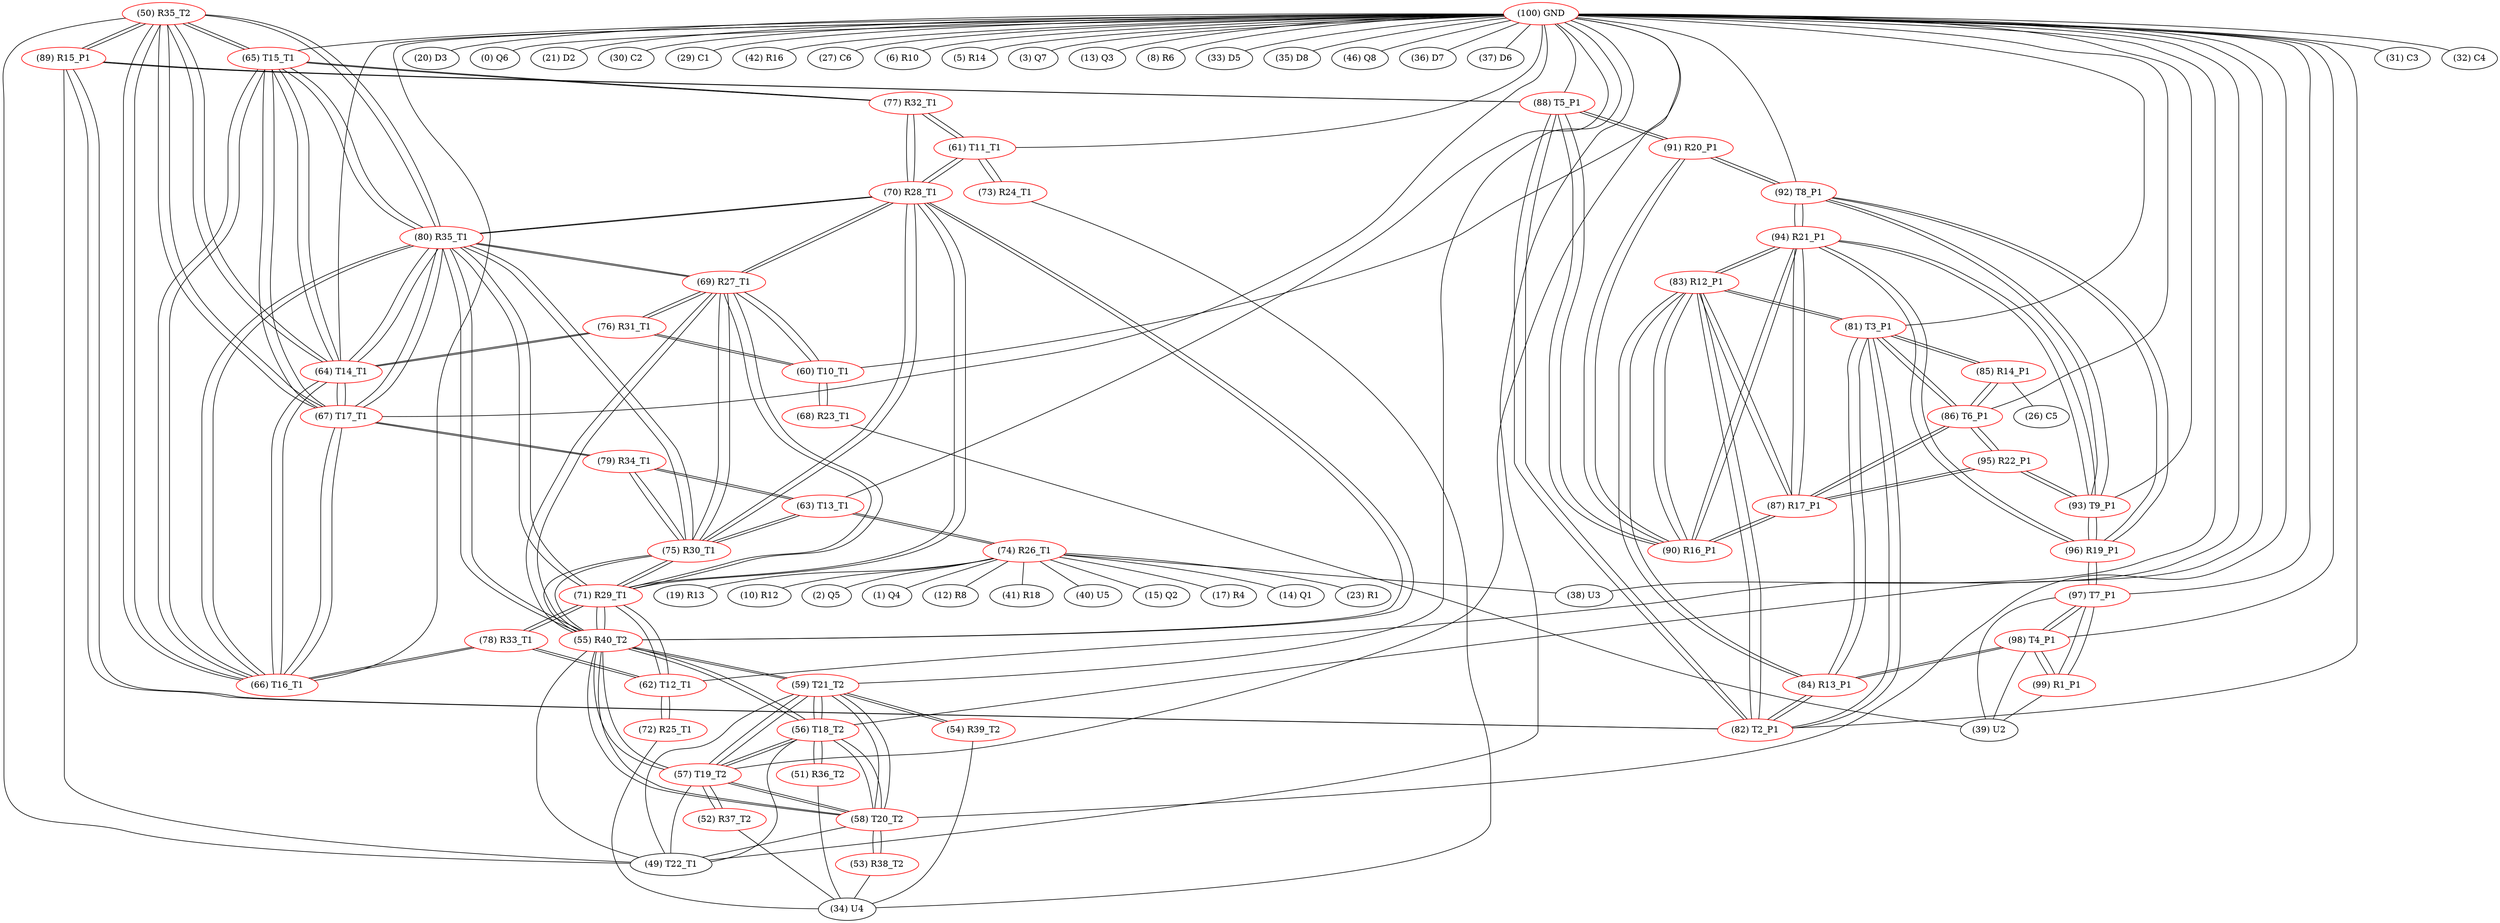 graph {
	50 [label="(50) R35_T2" color=red]
	65 [label="(65) T15_T1"]
	66 [label="(66) T16_T1"]
	64 [label="(64) T14_T1"]
	67 [label="(67) T17_T1"]
	80 [label="(80) R35_T1"]
	89 [label="(89) R15_P1"]
	49 [label="(49) T22_T1"]
	51 [label="(51) R36_T2" color=red]
	34 [label="(34) U4"]
	56 [label="(56) T18_T2"]
	52 [label="(52) R37_T2" color=red]
	34 [label="(34) U4"]
	57 [label="(57) T19_T2"]
	53 [label="(53) R38_T2" color=red]
	34 [label="(34) U4"]
	58 [label="(58) T20_T2"]
	54 [label="(54) R39_T2" color=red]
	34 [label="(34) U4"]
	59 [label="(59) T21_T2"]
	55 [label="(55) R40_T2" color=red]
	57 [label="(57) T19_T2"]
	58 [label="(58) T20_T2"]
	59 [label="(59) T21_T2"]
	49 [label="(49) T22_T1"]
	56 [label="(56) T18_T2"]
	71 [label="(71) R29_T1"]
	70 [label="(70) R28_T1"]
	75 [label="(75) R30_T1"]
	69 [label="(69) R27_T1"]
	80 [label="(80) R35_T1"]
	56 [label="(56) T18_T2" color=red]
	57 [label="(57) T19_T2"]
	58 [label="(58) T20_T2"]
	59 [label="(59) T21_T2"]
	49 [label="(49) T22_T1"]
	55 [label="(55) R40_T2"]
	51 [label="(51) R36_T2"]
	57 [label="(57) T19_T2" color=red]
	58 [label="(58) T20_T2"]
	59 [label="(59) T21_T2"]
	49 [label="(49) T22_T1"]
	56 [label="(56) T18_T2"]
	55 [label="(55) R40_T2"]
	52 [label="(52) R37_T2"]
	58 [label="(58) T20_T2" color=red]
	57 [label="(57) T19_T2"]
	59 [label="(59) T21_T2"]
	49 [label="(49) T22_T1"]
	56 [label="(56) T18_T2"]
	55 [label="(55) R40_T2"]
	53 [label="(53) R38_T2"]
	59 [label="(59) T21_T2" color=red]
	57 [label="(57) T19_T2"]
	58 [label="(58) T20_T2"]
	49 [label="(49) T22_T1"]
	56 [label="(56) T18_T2"]
	55 [label="(55) R40_T2"]
	54 [label="(54) R39_T2"]
	60 [label="(60) T10_T1" color=red]
	68 [label="(68) R23_T1"]
	69 [label="(69) R27_T1"]
	76 [label="(76) R31_T1"]
	61 [label="(61) T11_T1" color=red]
	73 [label="(73) R24_T1"]
	77 [label="(77) R32_T1"]
	70 [label="(70) R28_T1"]
	62 [label="(62) T12_T1" color=red]
	78 [label="(78) R33_T1"]
	71 [label="(71) R29_T1"]
	72 [label="(72) R25_T1"]
	63 [label="(63) T13_T1" color=red]
	75 [label="(75) R30_T1"]
	79 [label="(79) R34_T1"]
	74 [label="(74) R26_T1"]
	64 [label="(64) T14_T1" color=red]
	65 [label="(65) T15_T1"]
	66 [label="(66) T16_T1"]
	67 [label="(67) T17_T1"]
	50 [label="(50) R35_T2"]
	80 [label="(80) R35_T1"]
	76 [label="(76) R31_T1"]
	65 [label="(65) T15_T1" color=red]
	66 [label="(66) T16_T1"]
	64 [label="(64) T14_T1"]
	67 [label="(67) T17_T1"]
	50 [label="(50) R35_T2"]
	80 [label="(80) R35_T1"]
	77 [label="(77) R32_T1"]
	66 [label="(66) T16_T1" color=red]
	65 [label="(65) T15_T1"]
	64 [label="(64) T14_T1"]
	67 [label="(67) T17_T1"]
	50 [label="(50) R35_T2"]
	80 [label="(80) R35_T1"]
	78 [label="(78) R33_T1"]
	67 [label="(67) T17_T1" color=red]
	65 [label="(65) T15_T1"]
	66 [label="(66) T16_T1"]
	64 [label="(64) T14_T1"]
	50 [label="(50) R35_T2"]
	80 [label="(80) R35_T1"]
	79 [label="(79) R34_T1"]
	68 [label="(68) R23_T1" color=red]
	39 [label="(39) U2"]
	60 [label="(60) T10_T1"]
	69 [label="(69) R27_T1" color=red]
	55 [label="(55) R40_T2"]
	71 [label="(71) R29_T1"]
	70 [label="(70) R28_T1"]
	75 [label="(75) R30_T1"]
	80 [label="(80) R35_T1"]
	60 [label="(60) T10_T1"]
	76 [label="(76) R31_T1"]
	70 [label="(70) R28_T1" color=red]
	55 [label="(55) R40_T2"]
	71 [label="(71) R29_T1"]
	75 [label="(75) R30_T1"]
	69 [label="(69) R27_T1"]
	80 [label="(80) R35_T1"]
	77 [label="(77) R32_T1"]
	61 [label="(61) T11_T1"]
	71 [label="(71) R29_T1" color=red]
	55 [label="(55) R40_T2"]
	70 [label="(70) R28_T1"]
	75 [label="(75) R30_T1"]
	69 [label="(69) R27_T1"]
	80 [label="(80) R35_T1"]
	78 [label="(78) R33_T1"]
	62 [label="(62) T12_T1"]
	72 [label="(72) R25_T1" color=red]
	34 [label="(34) U4"]
	62 [label="(62) T12_T1"]
	73 [label="(73) R24_T1" color=red]
	34 [label="(34) U4"]
	61 [label="(61) T11_T1"]
	74 [label="(74) R26_T1" color=red]
	2 [label="(2) Q5"]
	1 [label="(1) Q4"]
	12 [label="(12) R8"]
	41 [label="(41) R18"]
	40 [label="(40) U5"]
	38 [label="(38) U3"]
	15 [label="(15) Q2"]
	17 [label="(17) R4"]
	14 [label="(14) Q1"]
	23 [label="(23) R1"]
	19 [label="(19) R13"]
	10 [label="(10) R12"]
	63 [label="(63) T13_T1"]
	75 [label="(75) R30_T1" color=red]
	55 [label="(55) R40_T2"]
	71 [label="(71) R29_T1"]
	70 [label="(70) R28_T1"]
	69 [label="(69) R27_T1"]
	80 [label="(80) R35_T1"]
	79 [label="(79) R34_T1"]
	63 [label="(63) T13_T1"]
	76 [label="(76) R31_T1" color=red]
	69 [label="(69) R27_T1"]
	60 [label="(60) T10_T1"]
	64 [label="(64) T14_T1"]
	77 [label="(77) R32_T1" color=red]
	65 [label="(65) T15_T1"]
	61 [label="(61) T11_T1"]
	70 [label="(70) R28_T1"]
	78 [label="(78) R33_T1" color=red]
	66 [label="(66) T16_T1"]
	62 [label="(62) T12_T1"]
	71 [label="(71) R29_T1"]
	79 [label="(79) R34_T1" color=red]
	67 [label="(67) T17_T1"]
	75 [label="(75) R30_T1"]
	63 [label="(63) T13_T1"]
	80 [label="(80) R35_T1" color=red]
	65 [label="(65) T15_T1"]
	66 [label="(66) T16_T1"]
	64 [label="(64) T14_T1"]
	67 [label="(67) T17_T1"]
	50 [label="(50) R35_T2"]
	55 [label="(55) R40_T2"]
	71 [label="(71) R29_T1"]
	70 [label="(70) R28_T1"]
	75 [label="(75) R30_T1"]
	69 [label="(69) R27_T1"]
	81 [label="(81) T3_P1" color=red]
	85 [label="(85) R14_P1"]
	86 [label="(86) T6_P1"]
	84 [label="(84) R13_P1"]
	83 [label="(83) R12_P1"]
	82 [label="(82) T2_P1"]
	82 [label="(82) T2_P1" color=red]
	84 [label="(84) R13_P1"]
	81 [label="(81) T3_P1"]
	83 [label="(83) R12_P1"]
	88 [label="(88) T5_P1"]
	89 [label="(89) R15_P1"]
	83 [label="(83) R12_P1" color=red]
	94 [label="(94) R21_P1"]
	90 [label="(90) R16_P1"]
	87 [label="(87) R17_P1"]
	84 [label="(84) R13_P1"]
	81 [label="(81) T3_P1"]
	82 [label="(82) T2_P1"]
	84 [label="(84) R13_P1" color=red]
	98 [label="(98) T4_P1"]
	81 [label="(81) T3_P1"]
	83 [label="(83) R12_P1"]
	82 [label="(82) T2_P1"]
	85 [label="(85) R14_P1" color=red]
	26 [label="(26) C5"]
	81 [label="(81) T3_P1"]
	86 [label="(86) T6_P1"]
	86 [label="(86) T6_P1" color=red]
	85 [label="(85) R14_P1"]
	81 [label="(81) T3_P1"]
	95 [label="(95) R22_P1"]
	87 [label="(87) R17_P1"]
	87 [label="(87) R17_P1" color=red]
	94 [label="(94) R21_P1"]
	90 [label="(90) R16_P1"]
	83 [label="(83) R12_P1"]
	95 [label="(95) R22_P1"]
	86 [label="(86) T6_P1"]
	88 [label="(88) T5_P1" color=red]
	82 [label="(82) T2_P1"]
	89 [label="(89) R15_P1"]
	90 [label="(90) R16_P1"]
	91 [label="(91) R20_P1"]
	89 [label="(89) R15_P1" color=red]
	49 [label="(49) T22_T1"]
	50 [label="(50) R35_T2"]
	82 [label="(82) T2_P1"]
	88 [label="(88) T5_P1"]
	90 [label="(90) R16_P1" color=red]
	94 [label="(94) R21_P1"]
	83 [label="(83) R12_P1"]
	87 [label="(87) R17_P1"]
	88 [label="(88) T5_P1"]
	91 [label="(91) R20_P1"]
	91 [label="(91) R20_P1" color=red]
	92 [label="(92) T8_P1"]
	90 [label="(90) R16_P1"]
	88 [label="(88) T5_P1"]
	92 [label="(92) T8_P1" color=red]
	93 [label="(93) T9_P1"]
	94 [label="(94) R21_P1"]
	96 [label="(96) R19_P1"]
	91 [label="(91) R20_P1"]
	93 [label="(93) T9_P1" color=red]
	95 [label="(95) R22_P1"]
	94 [label="(94) R21_P1"]
	92 [label="(92) T8_P1"]
	96 [label="(96) R19_P1"]
	94 [label="(94) R21_P1" color=red]
	90 [label="(90) R16_P1"]
	83 [label="(83) R12_P1"]
	87 [label="(87) R17_P1"]
	93 [label="(93) T9_P1"]
	92 [label="(92) T8_P1"]
	96 [label="(96) R19_P1"]
	95 [label="(95) R22_P1" color=red]
	93 [label="(93) T9_P1"]
	86 [label="(86) T6_P1"]
	87 [label="(87) R17_P1"]
	96 [label="(96) R19_P1" color=red]
	93 [label="(93) T9_P1"]
	94 [label="(94) R21_P1"]
	92 [label="(92) T8_P1"]
	97 [label="(97) T7_P1"]
	97 [label="(97) T7_P1" color=red]
	99 [label="(99) R1_P1"]
	98 [label="(98) T4_P1"]
	39 [label="(39) U2"]
	96 [label="(96) R19_P1"]
	98 [label="(98) T4_P1" color=red]
	84 [label="(84) R13_P1"]
	99 [label="(99) R1_P1"]
	97 [label="(97) T7_P1"]
	39 [label="(39) U2"]
	99 [label="(99) R1_P1" color=red]
	98 [label="(98) T4_P1"]
	97 [label="(97) T7_P1"]
	39 [label="(39) U2"]
	100 [label="(100) GND" color=red]
	31 [label="(31) C3"]
	32 [label="(32) C4"]
	20 [label="(20) D3"]
	0 [label="(0) Q6"]
	21 [label="(21) D2"]
	30 [label="(30) C2"]
	38 [label="(38) U3"]
	29 [label="(29) C1"]
	42 [label="(42) R16"]
	27 [label="(27) C6"]
	6 [label="(6) R10"]
	5 [label="(5) R14"]
	3 [label="(3) Q7"]
	13 [label="(13) Q3"]
	8 [label="(8) R6"]
	33 [label="(33) D5"]
	35 [label="(35) D8"]
	46 [label="(46) Q8"]
	36 [label="(36) D7"]
	37 [label="(37) D6"]
	63 [label="(63) T13_T1"]
	56 [label="(56) T18_T2"]
	57 [label="(57) T19_T2"]
	62 [label="(62) T12_T1"]
	65 [label="(65) T15_T1"]
	64 [label="(64) T14_T1"]
	58 [label="(58) T20_T2"]
	59 [label="(59) T21_T2"]
	61 [label="(61) T11_T1"]
	60 [label="(60) T10_T1"]
	49 [label="(49) T22_T1"]
	66 [label="(66) T16_T1"]
	67 [label="(67) T17_T1"]
	81 [label="(81) T3_P1"]
	98 [label="(98) T4_P1"]
	97 [label="(97) T7_P1"]
	88 [label="(88) T5_P1"]
	93 [label="(93) T9_P1"]
	92 [label="(92) T8_P1"]
	86 [label="(86) T6_P1"]
	82 [label="(82) T2_P1"]
	50 -- 65
	50 -- 66
	50 -- 64
	50 -- 67
	50 -- 80
	50 -- 89
	50 -- 49
	51 -- 34
	51 -- 56
	52 -- 34
	52 -- 57
	53 -- 34
	53 -- 58
	54 -- 34
	54 -- 59
	55 -- 57
	55 -- 58
	55 -- 59
	55 -- 49
	55 -- 56
	55 -- 71
	55 -- 70
	55 -- 75
	55 -- 69
	55 -- 80
	56 -- 57
	56 -- 58
	56 -- 59
	56 -- 49
	56 -- 55
	56 -- 51
	57 -- 58
	57 -- 59
	57 -- 49
	57 -- 56
	57 -- 55
	57 -- 52
	58 -- 57
	58 -- 59
	58 -- 49
	58 -- 56
	58 -- 55
	58 -- 53
	59 -- 57
	59 -- 58
	59 -- 49
	59 -- 56
	59 -- 55
	59 -- 54
	60 -- 68
	60 -- 69
	60 -- 76
	61 -- 73
	61 -- 77
	61 -- 70
	62 -- 78
	62 -- 71
	62 -- 72
	63 -- 75
	63 -- 79
	63 -- 74
	64 -- 65
	64 -- 66
	64 -- 67
	64 -- 50
	64 -- 80
	64 -- 76
	65 -- 66
	65 -- 64
	65 -- 67
	65 -- 50
	65 -- 80
	65 -- 77
	66 -- 65
	66 -- 64
	66 -- 67
	66 -- 50
	66 -- 80
	66 -- 78
	67 -- 65
	67 -- 66
	67 -- 64
	67 -- 50
	67 -- 80
	67 -- 79
	68 -- 39
	68 -- 60
	69 -- 55
	69 -- 71
	69 -- 70
	69 -- 75
	69 -- 80
	69 -- 60
	69 -- 76
	70 -- 55
	70 -- 71
	70 -- 75
	70 -- 69
	70 -- 80
	70 -- 77
	70 -- 61
	71 -- 55
	71 -- 70
	71 -- 75
	71 -- 69
	71 -- 80
	71 -- 78
	71 -- 62
	72 -- 34
	72 -- 62
	73 -- 34
	73 -- 61
	74 -- 2
	74 -- 1
	74 -- 12
	74 -- 41
	74 -- 40
	74 -- 38
	74 -- 15
	74 -- 17
	74 -- 14
	74 -- 23
	74 -- 19
	74 -- 10
	74 -- 63
	75 -- 55
	75 -- 71
	75 -- 70
	75 -- 69
	75 -- 80
	75 -- 79
	75 -- 63
	76 -- 69
	76 -- 60
	76 -- 64
	77 -- 65
	77 -- 61
	77 -- 70
	78 -- 66
	78 -- 62
	78 -- 71
	79 -- 67
	79 -- 75
	79 -- 63
	80 -- 65
	80 -- 66
	80 -- 64
	80 -- 67
	80 -- 50
	80 -- 55
	80 -- 71
	80 -- 70
	80 -- 75
	80 -- 69
	81 -- 85
	81 -- 86
	81 -- 84
	81 -- 83
	81 -- 82
	82 -- 84
	82 -- 81
	82 -- 83
	82 -- 88
	82 -- 89
	83 -- 94
	83 -- 90
	83 -- 87
	83 -- 84
	83 -- 81
	83 -- 82
	84 -- 98
	84 -- 81
	84 -- 83
	84 -- 82
	85 -- 26
	85 -- 81
	85 -- 86
	86 -- 85
	86 -- 81
	86 -- 95
	86 -- 87
	87 -- 94
	87 -- 90
	87 -- 83
	87 -- 95
	87 -- 86
	88 -- 82
	88 -- 89
	88 -- 90
	88 -- 91
	89 -- 49
	89 -- 50
	89 -- 82
	89 -- 88
	90 -- 94
	90 -- 83
	90 -- 87
	90 -- 88
	90 -- 91
	91 -- 92
	91 -- 90
	91 -- 88
	92 -- 93
	92 -- 94
	92 -- 96
	92 -- 91
	93 -- 95
	93 -- 94
	93 -- 92
	93 -- 96
	94 -- 90
	94 -- 83
	94 -- 87
	94 -- 93
	94 -- 92
	94 -- 96
	95 -- 93
	95 -- 86
	95 -- 87
	96 -- 93
	96 -- 94
	96 -- 92
	96 -- 97
	97 -- 99
	97 -- 98
	97 -- 39
	97 -- 96
	98 -- 84
	98 -- 99
	98 -- 97
	98 -- 39
	99 -- 98
	99 -- 97
	99 -- 39
	100 -- 31
	100 -- 32
	100 -- 20
	100 -- 0
	100 -- 21
	100 -- 30
	100 -- 38
	100 -- 29
	100 -- 42
	100 -- 27
	100 -- 6
	100 -- 5
	100 -- 3
	100 -- 13
	100 -- 8
	100 -- 33
	100 -- 35
	100 -- 46
	100 -- 36
	100 -- 37
	100 -- 63
	100 -- 56
	100 -- 57
	100 -- 62
	100 -- 65
	100 -- 64
	100 -- 58
	100 -- 59
	100 -- 61
	100 -- 60
	100 -- 49
	100 -- 66
	100 -- 67
	100 -- 81
	100 -- 98
	100 -- 97
	100 -- 88
	100 -- 93
	100 -- 92
	100 -- 86
	100 -- 82
}